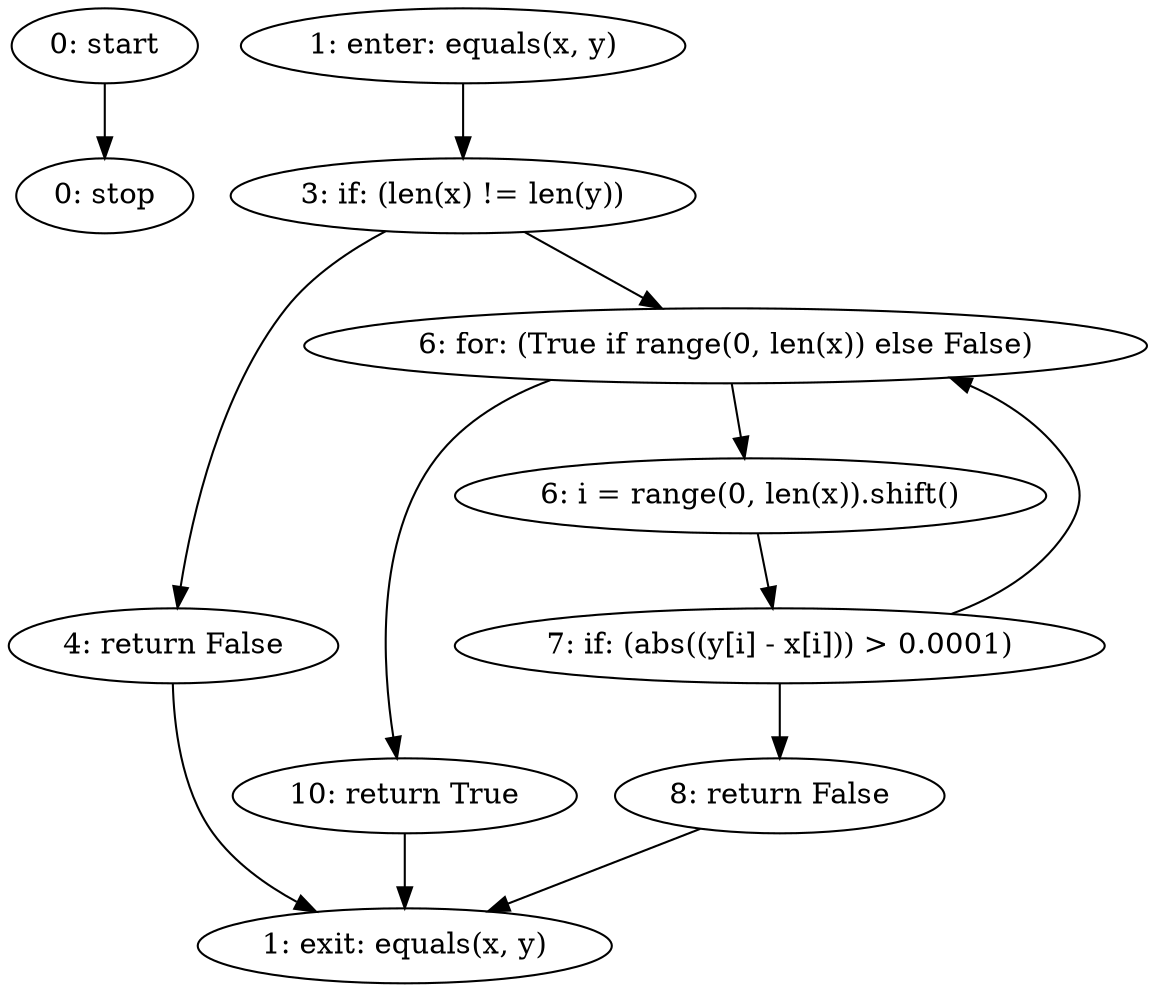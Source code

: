 strict digraph "" {
	node [label="\N"];
	0	[label="0: start"];
	10	[label="0: stop"];
	0 -> 10;
	1	[label="1: enter: equals(x, y)"];
	3	[label="3: if: (len(x) != len(y))"];
	1 -> 3;
	4	[label="4: return False"];
	3 -> 4;
	5	[label="6: for: (True if range(0, len(x)) else False)"];
	3 -> 5;
	2	[label="1: exit: equals(x, y)"];
	4 -> 2;
	8	[label="8: return False"];
	8 -> 2;
	9	[label="10: return True"];
	9 -> 2;
	5 -> 9;
	6	[label="6: i = range(0, len(x)).shift()"];
	5 -> 6;
	7	[label="7: if: (abs((y[i] - x[i])) > 0.0001)"];
	6 -> 7;
	7 -> 8;
	7 -> 5;
}
